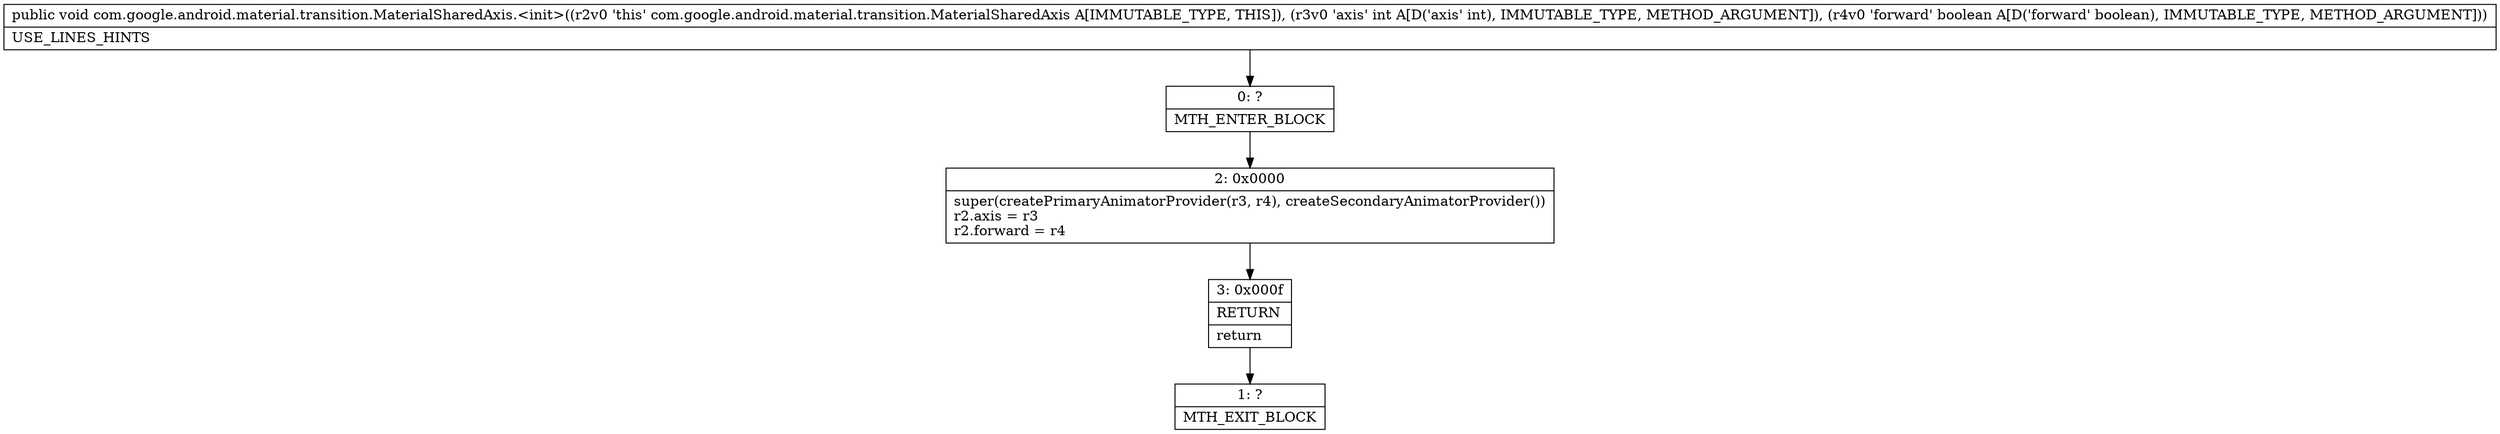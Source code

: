 digraph "CFG forcom.google.android.material.transition.MaterialSharedAxis.\<init\>(IZ)V" {
Node_0 [shape=record,label="{0\:\ ?|MTH_ENTER_BLOCK\l}"];
Node_2 [shape=record,label="{2\:\ 0x0000|super(createPrimaryAnimatorProvider(r3, r4), createSecondaryAnimatorProvider())\lr2.axis = r3\lr2.forward = r4\l}"];
Node_3 [shape=record,label="{3\:\ 0x000f|RETURN\l|return\l}"];
Node_1 [shape=record,label="{1\:\ ?|MTH_EXIT_BLOCK\l}"];
MethodNode[shape=record,label="{public void com.google.android.material.transition.MaterialSharedAxis.\<init\>((r2v0 'this' com.google.android.material.transition.MaterialSharedAxis A[IMMUTABLE_TYPE, THIS]), (r3v0 'axis' int A[D('axis' int), IMMUTABLE_TYPE, METHOD_ARGUMENT]), (r4v0 'forward' boolean A[D('forward' boolean), IMMUTABLE_TYPE, METHOD_ARGUMENT]))  | USE_LINES_HINTS\l}"];
MethodNode -> Node_0;Node_0 -> Node_2;
Node_2 -> Node_3;
Node_3 -> Node_1;
}

